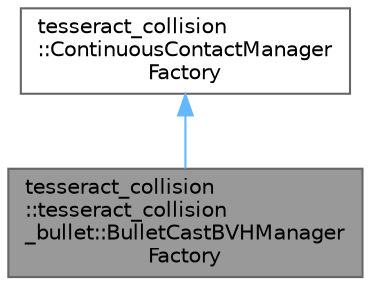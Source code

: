 digraph "tesseract_collision::tesseract_collision_bullet::BulletCastBVHManagerFactory"
{
 // LATEX_PDF_SIZE
  bgcolor="transparent";
  edge [fontname=Helvetica,fontsize=10,labelfontname=Helvetica,labelfontsize=10];
  node [fontname=Helvetica,fontsize=10,shape=box,height=0.2,width=0.4];
  Node1 [label="tesseract_collision\l::tesseract_collision\l_bullet::BulletCastBVHManager\lFactory",height=0.2,width=0.4,color="gray40", fillcolor="grey60", style="filled", fontcolor="black",tooltip=" "];
  Node2 -> Node1 [dir="back",color="steelblue1",style="solid"];
  Node2 [label="tesseract_collision\l::ContinuousContactManager\lFactory",height=0.2,width=0.4,color="gray40", fillcolor="white", style="filled",URL="$d5/d3b/classtesseract__collision_1_1ContinuousContactManagerFactory.html",tooltip="Define a continuous contact manager plugin which the factory can create an instance."];
}
